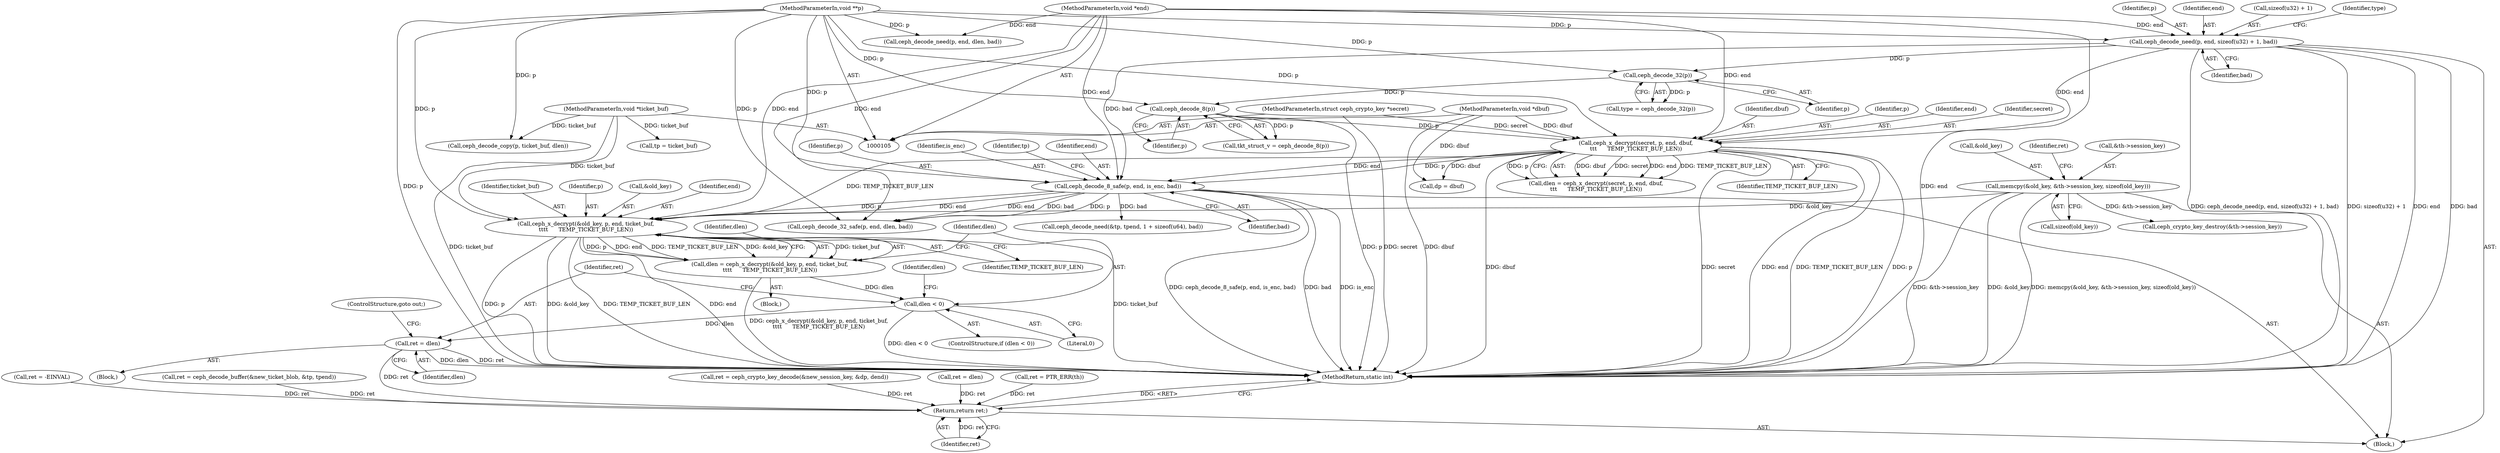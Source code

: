 digraph "1_linux_c27a3e4d667fdcad3db7b104f75659478e0c68d8_2@API" {
"1000283" [label="(Call,ceph_x_decrypt(&old_key, p, end, ticket_buf,\n\t\t\t\t      TEMP_TICKET_BUF_LEN))"];
"1000216" [label="(Call,memcpy(&old_key, &th->session_key, sizeof(old_key)))"];
"1000268" [label="(Call,ceph_decode_8_safe(p, end, is_enc, bad))"];
"1000180" [label="(Call,ceph_x_decrypt(secret, p, end, dbuf,\n\t\t\t      TEMP_TICKET_BUF_LEN))"];
"1000107" [label="(MethodParameterIn,struct ceph_crypto_key *secret)"];
"1000157" [label="(Call,ceph_decode_8(p))"];
"1000148" [label="(Call,ceph_decode_32(p))"];
"1000138" [label="(Call,ceph_decode_need(p, end, sizeof(u32) + 1, bad))"];
"1000108" [label="(MethodParameterIn,void **p)"];
"1000109" [label="(MethodParameterIn,void *end)"];
"1000110" [label="(MethodParameterIn,void *dbuf)"];
"1000111" [label="(MethodParameterIn,void *ticket_buf)"];
"1000281" [label="(Call,dlen = ceph_x_decrypt(&old_key, p, end, ticket_buf,\n\t\t\t\t      TEMP_TICKET_BUF_LEN))"];
"1000291" [label="(Call,dlen < 0)"];
"1000295" [label="(Call,ret = dlen)"];
"1000426" [label="(Return,return ret;)"];
"1000108" [label="(MethodParameterIn,void **p)"];
"1000226" [label="(Identifier,ret)"];
"1000268" [label="(Call,ceph_decode_8_safe(p, end, is_enc, bad))"];
"1000184" [label="(Identifier,dbuf)"];
"1000109" [label="(MethodParameterIn,void *end)"];
"1000274" [label="(Identifier,tp)"];
"1000111" [label="(MethodParameterIn,void *ticket_buf)"];
"1000283" [label="(Call,ceph_x_decrypt(&old_key, p, end, ticket_buf,\n\t\t\t\t      TEMP_TICKET_BUF_LEN))"];
"1000138" [label="(Call,ceph_decode_need(p, end, sizeof(u32) + 1, bad))"];
"1000219" [label="(Call,&th->session_key)"];
"1000182" [label="(Identifier,p)"];
"1000145" [label="(Identifier,bad)"];
"1000291" [label="(Call,dlen < 0)"];
"1000223" [label="(Call,sizeof(old_key))"];
"1000157" [label="(Call,ceph_decode_8(p))"];
"1000278" [label="(Block,)"];
"1000288" [label="(Identifier,ticket_buf)"];
"1000347" [label="(Call,ret = ceph_decode_buffer(&new_ticket_blob, &tp, tpend))"];
"1000298" [label="(ControlStructure,goto out;)"];
"1000295" [label="(Call,ret = dlen)"];
"1000286" [label="(Identifier,p)"];
"1000180" [label="(Call,ceph_x_decrypt(secret, p, end, dbuf,\n\t\t\t      TEMP_TICKET_BUF_LEN))"];
"1000110" [label="(MethodParameterIn,void *dbuf)"];
"1000297" [label="(Identifier,dlen)"];
"1000225" [label="(Call,ret = ceph_crypto_key_decode(&new_session_key, &dp, dend))"];
"1000270" [label="(Identifier,end)"];
"1000426" [label="(Return,return ret;)"];
"1000311" [label="(Call,ceph_decode_need(p, end, dlen, bad))"];
"1000284" [label="(Call,&old_key)"];
"1000178" [label="(Call,dlen = ceph_x_decrypt(secret, p, end, dbuf,\n\t\t\t      TEMP_TICKET_BUF_LEN))"];
"1000141" [label="(Call,sizeof(u32) + 1)"];
"1000293" [label="(Literal,0)"];
"1000328" [label="(Call,ceph_decode_need(&tp, tpend, 1 + sizeof(u64), bad))"];
"1000300" [label="(Identifier,dlen)"];
"1000191" [label="(Call,ret = dlen)"];
"1000173" [label="(Call,ret = PTR_ERR(th))"];
"1000427" [label="(Identifier,ret)"];
"1000147" [label="(Identifier,type)"];
"1000434" [label="(MethodReturn,static int)"];
"1000281" [label="(Call,dlen = ceph_x_decrypt(&old_key, p, end, ticket_buf,\n\t\t\t\t      TEMP_TICKET_BUF_LEN))"];
"1000272" [label="(Identifier,bad)"];
"1000112" [label="(Block,)"];
"1000306" [label="(Call,ceph_decode_32_safe(p, end, dlen, bad))"];
"1000216" [label="(Call,memcpy(&old_key, &th->session_key, sizeof(old_key)))"];
"1000269" [label="(Identifier,p)"];
"1000282" [label="(Identifier,dlen)"];
"1000294" [label="(Block,)"];
"1000287" [label="(Identifier,end)"];
"1000149" [label="(Identifier,p)"];
"1000198" [label="(Call,dp = dbuf)"];
"1000217" [label="(Call,&old_key)"];
"1000183" [label="(Identifier,end)"];
"1000158" [label="(Identifier,p)"];
"1000273" [label="(Call,tp = ticket_buf)"];
"1000358" [label="(Call,ceph_crypto_key_destroy(&th->session_key))"];
"1000289" [label="(Identifier,TEMP_TICKET_BUF_LEN)"];
"1000107" [label="(MethodParameterIn,struct ceph_crypto_key *secret)"];
"1000185" [label="(Identifier,TEMP_TICKET_BUF_LEN)"];
"1000181" [label="(Identifier,secret)"];
"1000271" [label="(Identifier,is_enc)"];
"1000296" [label="(Identifier,ret)"];
"1000316" [label="(Call,ceph_decode_copy(p, ticket_buf, dlen))"];
"1000155" [label="(Call,tkt_struct_v = ceph_decode_8(p))"];
"1000148" [label="(Call,ceph_decode_32(p))"];
"1000139" [label="(Identifier,p)"];
"1000429" [label="(Call,ret = -EINVAL)"];
"1000146" [label="(Call,type = ceph_decode_32(p))"];
"1000140" [label="(Identifier,end)"];
"1000292" [label="(Identifier,dlen)"];
"1000290" [label="(ControlStructure,if (dlen < 0))"];
"1000283" -> "1000281"  [label="AST: "];
"1000283" -> "1000289"  [label="CFG: "];
"1000284" -> "1000283"  [label="AST: "];
"1000286" -> "1000283"  [label="AST: "];
"1000287" -> "1000283"  [label="AST: "];
"1000288" -> "1000283"  [label="AST: "];
"1000289" -> "1000283"  [label="AST: "];
"1000281" -> "1000283"  [label="CFG: "];
"1000283" -> "1000434"  [label="DDG: p"];
"1000283" -> "1000434"  [label="DDG: &old_key"];
"1000283" -> "1000434"  [label="DDG: end"];
"1000283" -> "1000434"  [label="DDG: TEMP_TICKET_BUF_LEN"];
"1000283" -> "1000434"  [label="DDG: ticket_buf"];
"1000283" -> "1000281"  [label="DDG: ticket_buf"];
"1000283" -> "1000281"  [label="DDG: p"];
"1000283" -> "1000281"  [label="DDG: end"];
"1000283" -> "1000281"  [label="DDG: TEMP_TICKET_BUF_LEN"];
"1000283" -> "1000281"  [label="DDG: &old_key"];
"1000216" -> "1000283"  [label="DDG: &old_key"];
"1000268" -> "1000283"  [label="DDG: p"];
"1000268" -> "1000283"  [label="DDG: end"];
"1000108" -> "1000283"  [label="DDG: p"];
"1000109" -> "1000283"  [label="DDG: end"];
"1000111" -> "1000283"  [label="DDG: ticket_buf"];
"1000180" -> "1000283"  [label="DDG: TEMP_TICKET_BUF_LEN"];
"1000216" -> "1000112"  [label="AST: "];
"1000216" -> "1000223"  [label="CFG: "];
"1000217" -> "1000216"  [label="AST: "];
"1000219" -> "1000216"  [label="AST: "];
"1000223" -> "1000216"  [label="AST: "];
"1000226" -> "1000216"  [label="CFG: "];
"1000216" -> "1000434"  [label="DDG: memcpy(&old_key, &th->session_key, sizeof(old_key))"];
"1000216" -> "1000434"  [label="DDG: &th->session_key"];
"1000216" -> "1000434"  [label="DDG: &old_key"];
"1000216" -> "1000358"  [label="DDG: &th->session_key"];
"1000268" -> "1000112"  [label="AST: "];
"1000268" -> "1000272"  [label="CFG: "];
"1000269" -> "1000268"  [label="AST: "];
"1000270" -> "1000268"  [label="AST: "];
"1000271" -> "1000268"  [label="AST: "];
"1000272" -> "1000268"  [label="AST: "];
"1000274" -> "1000268"  [label="CFG: "];
"1000268" -> "1000434"  [label="DDG: ceph_decode_8_safe(p, end, is_enc, bad)"];
"1000268" -> "1000434"  [label="DDG: bad"];
"1000268" -> "1000434"  [label="DDG: is_enc"];
"1000180" -> "1000268"  [label="DDG: p"];
"1000180" -> "1000268"  [label="DDG: end"];
"1000108" -> "1000268"  [label="DDG: p"];
"1000109" -> "1000268"  [label="DDG: end"];
"1000138" -> "1000268"  [label="DDG: bad"];
"1000268" -> "1000306"  [label="DDG: p"];
"1000268" -> "1000306"  [label="DDG: end"];
"1000268" -> "1000306"  [label="DDG: bad"];
"1000268" -> "1000328"  [label="DDG: bad"];
"1000180" -> "1000178"  [label="AST: "];
"1000180" -> "1000185"  [label="CFG: "];
"1000181" -> "1000180"  [label="AST: "];
"1000182" -> "1000180"  [label="AST: "];
"1000183" -> "1000180"  [label="AST: "];
"1000184" -> "1000180"  [label="AST: "];
"1000185" -> "1000180"  [label="AST: "];
"1000178" -> "1000180"  [label="CFG: "];
"1000180" -> "1000434"  [label="DDG: TEMP_TICKET_BUF_LEN"];
"1000180" -> "1000434"  [label="DDG: p"];
"1000180" -> "1000434"  [label="DDG: dbuf"];
"1000180" -> "1000434"  [label="DDG: secret"];
"1000180" -> "1000434"  [label="DDG: end"];
"1000180" -> "1000178"  [label="DDG: dbuf"];
"1000180" -> "1000178"  [label="DDG: secret"];
"1000180" -> "1000178"  [label="DDG: end"];
"1000180" -> "1000178"  [label="DDG: TEMP_TICKET_BUF_LEN"];
"1000180" -> "1000178"  [label="DDG: p"];
"1000107" -> "1000180"  [label="DDG: secret"];
"1000157" -> "1000180"  [label="DDG: p"];
"1000108" -> "1000180"  [label="DDG: p"];
"1000138" -> "1000180"  [label="DDG: end"];
"1000109" -> "1000180"  [label="DDG: end"];
"1000110" -> "1000180"  [label="DDG: dbuf"];
"1000180" -> "1000198"  [label="DDG: dbuf"];
"1000107" -> "1000105"  [label="AST: "];
"1000107" -> "1000434"  [label="DDG: secret"];
"1000157" -> "1000155"  [label="AST: "];
"1000157" -> "1000158"  [label="CFG: "];
"1000158" -> "1000157"  [label="AST: "];
"1000155" -> "1000157"  [label="CFG: "];
"1000157" -> "1000434"  [label="DDG: p"];
"1000157" -> "1000155"  [label="DDG: p"];
"1000148" -> "1000157"  [label="DDG: p"];
"1000108" -> "1000157"  [label="DDG: p"];
"1000148" -> "1000146"  [label="AST: "];
"1000148" -> "1000149"  [label="CFG: "];
"1000149" -> "1000148"  [label="AST: "];
"1000146" -> "1000148"  [label="CFG: "];
"1000148" -> "1000146"  [label="DDG: p"];
"1000138" -> "1000148"  [label="DDG: p"];
"1000108" -> "1000148"  [label="DDG: p"];
"1000138" -> "1000112"  [label="AST: "];
"1000138" -> "1000145"  [label="CFG: "];
"1000139" -> "1000138"  [label="AST: "];
"1000140" -> "1000138"  [label="AST: "];
"1000141" -> "1000138"  [label="AST: "];
"1000145" -> "1000138"  [label="AST: "];
"1000147" -> "1000138"  [label="CFG: "];
"1000138" -> "1000434"  [label="DDG: sizeof(u32) + 1"];
"1000138" -> "1000434"  [label="DDG: end"];
"1000138" -> "1000434"  [label="DDG: bad"];
"1000138" -> "1000434"  [label="DDG: ceph_decode_need(p, end, sizeof(u32) + 1, bad)"];
"1000108" -> "1000138"  [label="DDG: p"];
"1000109" -> "1000138"  [label="DDG: end"];
"1000108" -> "1000105"  [label="AST: "];
"1000108" -> "1000434"  [label="DDG: p"];
"1000108" -> "1000306"  [label="DDG: p"];
"1000108" -> "1000311"  [label="DDG: p"];
"1000108" -> "1000316"  [label="DDG: p"];
"1000109" -> "1000105"  [label="AST: "];
"1000109" -> "1000434"  [label="DDG: end"];
"1000109" -> "1000306"  [label="DDG: end"];
"1000109" -> "1000311"  [label="DDG: end"];
"1000110" -> "1000105"  [label="AST: "];
"1000110" -> "1000434"  [label="DDG: dbuf"];
"1000110" -> "1000198"  [label="DDG: dbuf"];
"1000111" -> "1000105"  [label="AST: "];
"1000111" -> "1000434"  [label="DDG: ticket_buf"];
"1000111" -> "1000273"  [label="DDG: ticket_buf"];
"1000111" -> "1000316"  [label="DDG: ticket_buf"];
"1000281" -> "1000278"  [label="AST: "];
"1000282" -> "1000281"  [label="AST: "];
"1000292" -> "1000281"  [label="CFG: "];
"1000281" -> "1000434"  [label="DDG: ceph_x_decrypt(&old_key, p, end, ticket_buf,\n\t\t\t\t      TEMP_TICKET_BUF_LEN)"];
"1000281" -> "1000291"  [label="DDG: dlen"];
"1000291" -> "1000290"  [label="AST: "];
"1000291" -> "1000293"  [label="CFG: "];
"1000292" -> "1000291"  [label="AST: "];
"1000293" -> "1000291"  [label="AST: "];
"1000296" -> "1000291"  [label="CFG: "];
"1000300" -> "1000291"  [label="CFG: "];
"1000291" -> "1000434"  [label="DDG: dlen < 0"];
"1000291" -> "1000295"  [label="DDG: dlen"];
"1000295" -> "1000294"  [label="AST: "];
"1000295" -> "1000297"  [label="CFG: "];
"1000296" -> "1000295"  [label="AST: "];
"1000297" -> "1000295"  [label="AST: "];
"1000298" -> "1000295"  [label="CFG: "];
"1000295" -> "1000434"  [label="DDG: ret"];
"1000295" -> "1000434"  [label="DDG: dlen"];
"1000295" -> "1000426"  [label="DDG: ret"];
"1000426" -> "1000112"  [label="AST: "];
"1000426" -> "1000427"  [label="CFG: "];
"1000427" -> "1000426"  [label="AST: "];
"1000434" -> "1000426"  [label="CFG: "];
"1000426" -> "1000434"  [label="DDG: <RET>"];
"1000427" -> "1000426"  [label="DDG: ret"];
"1000225" -> "1000426"  [label="DDG: ret"];
"1000347" -> "1000426"  [label="DDG: ret"];
"1000429" -> "1000426"  [label="DDG: ret"];
"1000191" -> "1000426"  [label="DDG: ret"];
"1000173" -> "1000426"  [label="DDG: ret"];
}
